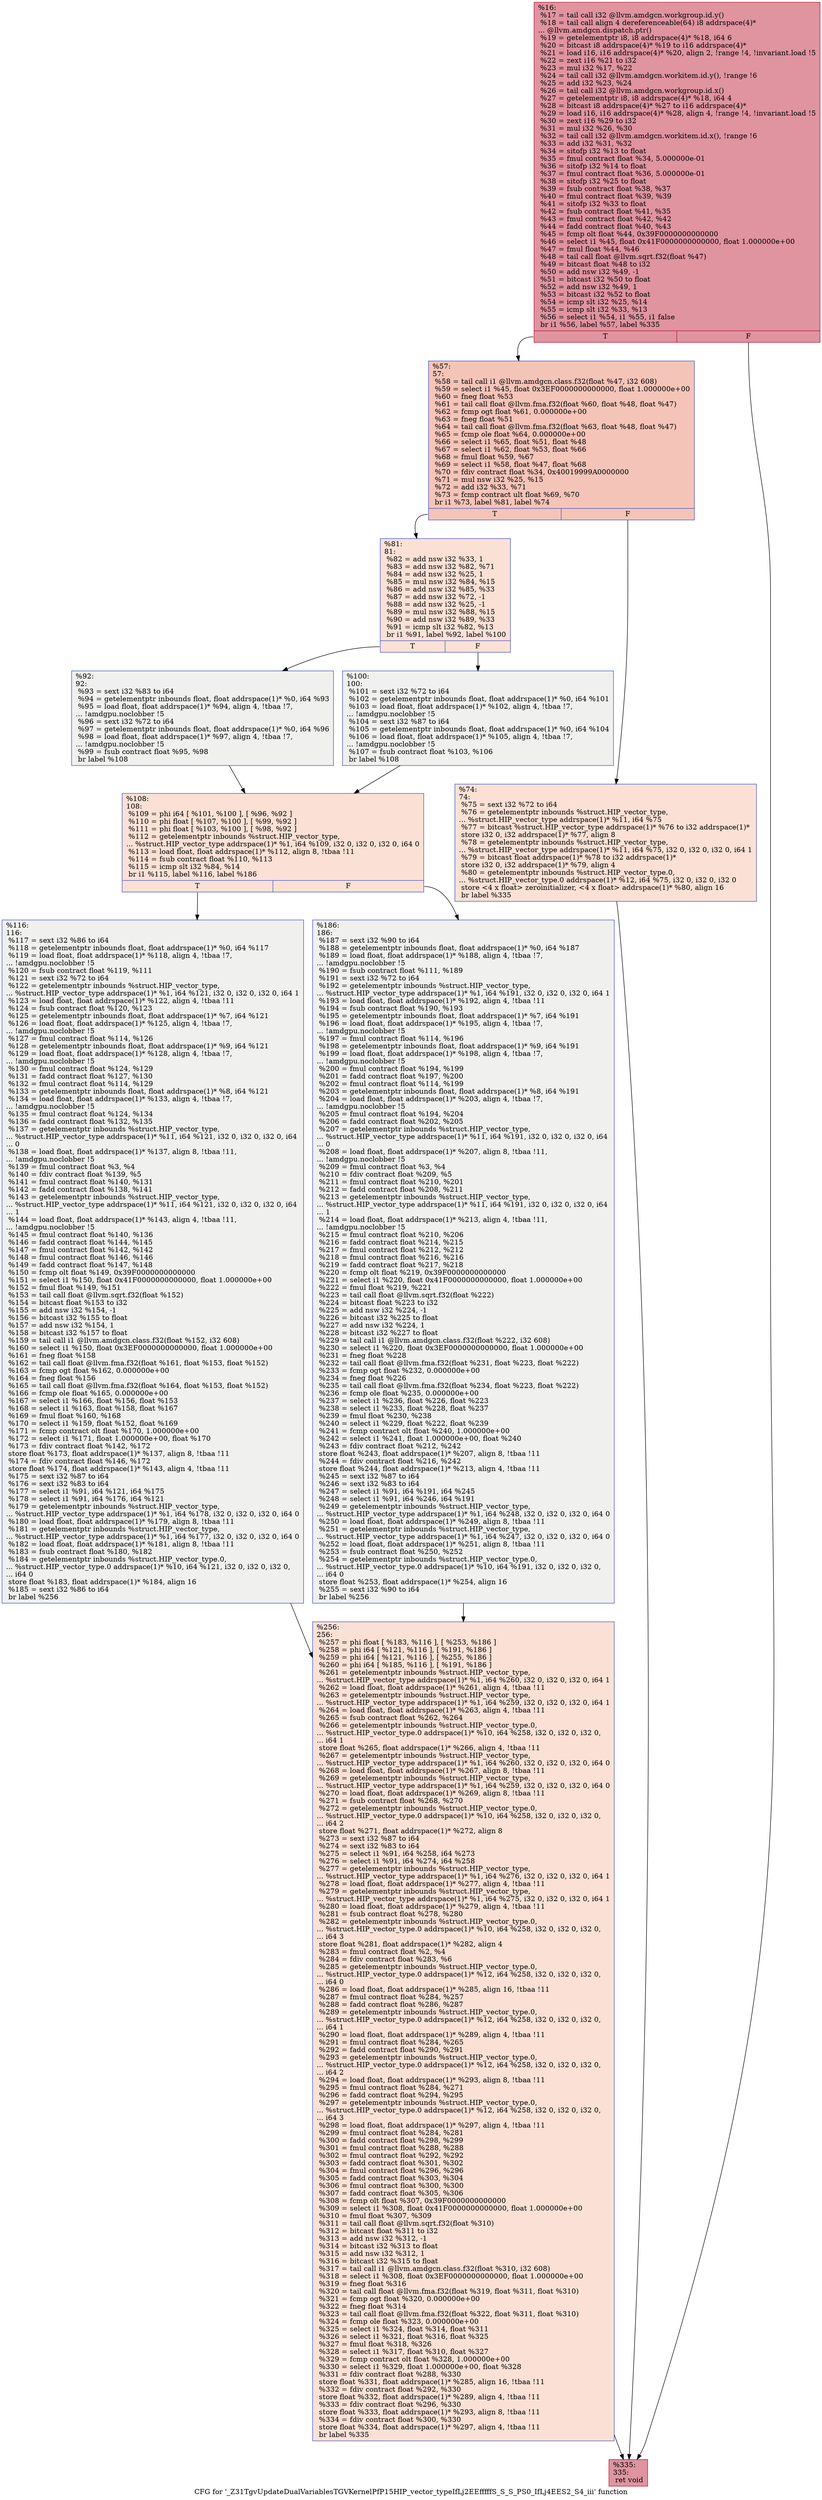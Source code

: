 digraph "CFG for '_Z31TgvUpdateDualVariablesTGVKernelPfP15HIP_vector_typeIfLj2EEfffffS_S_S_PS0_IfLj4EES2_S4_iii' function" {
	label="CFG for '_Z31TgvUpdateDualVariablesTGVKernelPfP15HIP_vector_typeIfLj2EEfffffS_S_S_PS0_IfLj4EES2_S4_iii' function";

	Node0x582d440 [shape=record,color="#b70d28ff", style=filled, fillcolor="#b70d2870",label="{%16:\l  %17 = tail call i32 @llvm.amdgcn.workgroup.id.y()\l  %18 = tail call align 4 dereferenceable(64) i8 addrspace(4)*\l... @llvm.amdgcn.dispatch.ptr()\l  %19 = getelementptr i8, i8 addrspace(4)* %18, i64 6\l  %20 = bitcast i8 addrspace(4)* %19 to i16 addrspace(4)*\l  %21 = load i16, i16 addrspace(4)* %20, align 2, !range !4, !invariant.load !5\l  %22 = zext i16 %21 to i32\l  %23 = mul i32 %17, %22\l  %24 = tail call i32 @llvm.amdgcn.workitem.id.y(), !range !6\l  %25 = add i32 %23, %24\l  %26 = tail call i32 @llvm.amdgcn.workgroup.id.x()\l  %27 = getelementptr i8, i8 addrspace(4)* %18, i64 4\l  %28 = bitcast i8 addrspace(4)* %27 to i16 addrspace(4)*\l  %29 = load i16, i16 addrspace(4)* %28, align 4, !range !4, !invariant.load !5\l  %30 = zext i16 %29 to i32\l  %31 = mul i32 %26, %30\l  %32 = tail call i32 @llvm.amdgcn.workitem.id.x(), !range !6\l  %33 = add i32 %31, %32\l  %34 = sitofp i32 %13 to float\l  %35 = fmul contract float %34, 5.000000e-01\l  %36 = sitofp i32 %14 to float\l  %37 = fmul contract float %36, 5.000000e-01\l  %38 = sitofp i32 %25 to float\l  %39 = fsub contract float %38, %37\l  %40 = fmul contract float %39, %39\l  %41 = sitofp i32 %33 to float\l  %42 = fsub contract float %41, %35\l  %43 = fmul contract float %42, %42\l  %44 = fadd contract float %40, %43\l  %45 = fcmp olt float %44, 0x39F0000000000000\l  %46 = select i1 %45, float 0x41F0000000000000, float 1.000000e+00\l  %47 = fmul float %44, %46\l  %48 = tail call float @llvm.sqrt.f32(float %47)\l  %49 = bitcast float %48 to i32\l  %50 = add nsw i32 %49, -1\l  %51 = bitcast i32 %50 to float\l  %52 = add nsw i32 %49, 1\l  %53 = bitcast i32 %52 to float\l  %54 = icmp slt i32 %25, %14\l  %55 = icmp slt i32 %33, %13\l  %56 = select i1 %54, i1 %55, i1 false\l  br i1 %56, label %57, label %335\l|{<s0>T|<s1>F}}"];
	Node0x582d440:s0 -> Node0x58333a0;
	Node0x582d440:s1 -> Node0x5833430;
	Node0x58333a0 [shape=record,color="#3d50c3ff", style=filled, fillcolor="#e97a5f70",label="{%57:\l57:                                               \l  %58 = tail call i1 @llvm.amdgcn.class.f32(float %47, i32 608)\l  %59 = select i1 %45, float 0x3EF0000000000000, float 1.000000e+00\l  %60 = fneg float %53\l  %61 = tail call float @llvm.fma.f32(float %60, float %48, float %47)\l  %62 = fcmp ogt float %61, 0.000000e+00\l  %63 = fneg float %51\l  %64 = tail call float @llvm.fma.f32(float %63, float %48, float %47)\l  %65 = fcmp ole float %64, 0.000000e+00\l  %66 = select i1 %65, float %51, float %48\l  %67 = select i1 %62, float %53, float %66\l  %68 = fmul float %59, %67\l  %69 = select i1 %58, float %47, float %68\l  %70 = fdiv contract float %34, 0x40019999A0000000\l  %71 = mul nsw i32 %25, %15\l  %72 = add i32 %33, %71\l  %73 = fcmp contract ult float %69, %70\l  br i1 %73, label %81, label %74\l|{<s0>T|<s1>F}}"];
	Node0x58333a0:s0 -> Node0x5834610;
	Node0x58333a0:s1 -> Node0x58346a0;
	Node0x58346a0 [shape=record,color="#3d50c3ff", style=filled, fillcolor="#f7bca170",label="{%74:\l74:                                               \l  %75 = sext i32 %72 to i64\l  %76 = getelementptr inbounds %struct.HIP_vector_type,\l... %struct.HIP_vector_type addrspace(1)* %11, i64 %75\l  %77 = bitcast %struct.HIP_vector_type addrspace(1)* %76 to i32 addrspace(1)*\l  store i32 0, i32 addrspace(1)* %77, align 8\l  %78 = getelementptr inbounds %struct.HIP_vector_type,\l... %struct.HIP_vector_type addrspace(1)* %11, i64 %75, i32 0, i32 0, i32 0, i64 1\l  %79 = bitcast float addrspace(1)* %78 to i32 addrspace(1)*\l  store i32 0, i32 addrspace(1)* %79, align 4\l  %80 = getelementptr inbounds %struct.HIP_vector_type.0,\l... %struct.HIP_vector_type.0 addrspace(1)* %12, i64 %75, i32 0, i32 0, i32 0\l  store \<4 x float\> zeroinitializer, \<4 x float\> addrspace(1)* %80, align 16\l  br label %335\l}"];
	Node0x58346a0 -> Node0x5833430;
	Node0x5834610 [shape=record,color="#3d50c3ff", style=filled, fillcolor="#f7bca170",label="{%81:\l81:                                               \l  %82 = add nsw i32 %33, 1\l  %83 = add nsw i32 %82, %71\l  %84 = add nsw i32 %25, 1\l  %85 = mul nsw i32 %84, %15\l  %86 = add nsw i32 %85, %33\l  %87 = add nsw i32 %72, -1\l  %88 = add nsw i32 %25, -1\l  %89 = mul nsw i32 %88, %15\l  %90 = add nsw i32 %89, %33\l  %91 = icmp slt i32 %82, %13\l  br i1 %91, label %92, label %100\l|{<s0>T|<s1>F}}"];
	Node0x5834610:s0 -> Node0x58357c0;
	Node0x5834610:s1 -> Node0x5835810;
	Node0x58357c0 [shape=record,color="#3d50c3ff", style=filled, fillcolor="#dedcdb70",label="{%92:\l92:                                               \l  %93 = sext i32 %83 to i64\l  %94 = getelementptr inbounds float, float addrspace(1)* %0, i64 %93\l  %95 = load float, float addrspace(1)* %94, align 4, !tbaa !7,\l... !amdgpu.noclobber !5\l  %96 = sext i32 %72 to i64\l  %97 = getelementptr inbounds float, float addrspace(1)* %0, i64 %96\l  %98 = load float, float addrspace(1)* %97, align 4, !tbaa !7,\l... !amdgpu.noclobber !5\l  %99 = fsub contract float %95, %98\l  br label %108\l}"];
	Node0x58357c0 -> Node0x58364a0;
	Node0x5835810 [shape=record,color="#3d50c3ff", style=filled, fillcolor="#dedcdb70",label="{%100:\l100:                                              \l  %101 = sext i32 %72 to i64\l  %102 = getelementptr inbounds float, float addrspace(1)* %0, i64 %101\l  %103 = load float, float addrspace(1)* %102, align 4, !tbaa !7,\l... !amdgpu.noclobber !5\l  %104 = sext i32 %87 to i64\l  %105 = getelementptr inbounds float, float addrspace(1)* %0, i64 %104\l  %106 = load float, float addrspace(1)* %105, align 4, !tbaa !7,\l... !amdgpu.noclobber !5\l  %107 = fsub contract float %103, %106\l  br label %108\l}"];
	Node0x5835810 -> Node0x58364a0;
	Node0x58364a0 [shape=record,color="#3d50c3ff", style=filled, fillcolor="#f7bca170",label="{%108:\l108:                                              \l  %109 = phi i64 [ %101, %100 ], [ %96, %92 ]\l  %110 = phi float [ %107, %100 ], [ %99, %92 ]\l  %111 = phi float [ %103, %100 ], [ %98, %92 ]\l  %112 = getelementptr inbounds %struct.HIP_vector_type,\l... %struct.HIP_vector_type addrspace(1)* %1, i64 %109, i32 0, i32 0, i32 0, i64 0\l  %113 = load float, float addrspace(1)* %112, align 8, !tbaa !11\l  %114 = fsub contract float %110, %113\l  %115 = icmp slt i32 %84, %14\l  br i1 %115, label %116, label %186\l|{<s0>T|<s1>F}}"];
	Node0x58364a0:s0 -> Node0x5837000;
	Node0x58364a0:s1 -> Node0x5837090;
	Node0x5837000 [shape=record,color="#3d50c3ff", style=filled, fillcolor="#dedcdb70",label="{%116:\l116:                                              \l  %117 = sext i32 %86 to i64\l  %118 = getelementptr inbounds float, float addrspace(1)* %0, i64 %117\l  %119 = load float, float addrspace(1)* %118, align 4, !tbaa !7,\l... !amdgpu.noclobber !5\l  %120 = fsub contract float %119, %111\l  %121 = sext i32 %72 to i64\l  %122 = getelementptr inbounds %struct.HIP_vector_type,\l... %struct.HIP_vector_type addrspace(1)* %1, i64 %121, i32 0, i32 0, i32 0, i64 1\l  %123 = load float, float addrspace(1)* %122, align 4, !tbaa !11\l  %124 = fsub contract float %120, %123\l  %125 = getelementptr inbounds float, float addrspace(1)* %7, i64 %121\l  %126 = load float, float addrspace(1)* %125, align 4, !tbaa !7,\l... !amdgpu.noclobber !5\l  %127 = fmul contract float %114, %126\l  %128 = getelementptr inbounds float, float addrspace(1)* %9, i64 %121\l  %129 = load float, float addrspace(1)* %128, align 4, !tbaa !7,\l... !amdgpu.noclobber !5\l  %130 = fmul contract float %124, %129\l  %131 = fadd contract float %127, %130\l  %132 = fmul contract float %114, %129\l  %133 = getelementptr inbounds float, float addrspace(1)* %8, i64 %121\l  %134 = load float, float addrspace(1)* %133, align 4, !tbaa !7,\l... !amdgpu.noclobber !5\l  %135 = fmul contract float %124, %134\l  %136 = fadd contract float %132, %135\l  %137 = getelementptr inbounds %struct.HIP_vector_type,\l... %struct.HIP_vector_type addrspace(1)* %11, i64 %121, i32 0, i32 0, i32 0, i64\l... 0\l  %138 = load float, float addrspace(1)* %137, align 8, !tbaa !11,\l... !amdgpu.noclobber !5\l  %139 = fmul contract float %3, %4\l  %140 = fdiv contract float %139, %5\l  %141 = fmul contract float %140, %131\l  %142 = fadd contract float %138, %141\l  %143 = getelementptr inbounds %struct.HIP_vector_type,\l... %struct.HIP_vector_type addrspace(1)* %11, i64 %121, i32 0, i32 0, i32 0, i64\l... 1\l  %144 = load float, float addrspace(1)* %143, align 4, !tbaa !11,\l... !amdgpu.noclobber !5\l  %145 = fmul contract float %140, %136\l  %146 = fadd contract float %144, %145\l  %147 = fmul contract float %142, %142\l  %148 = fmul contract float %146, %146\l  %149 = fadd contract float %147, %148\l  %150 = fcmp olt float %149, 0x39F0000000000000\l  %151 = select i1 %150, float 0x41F0000000000000, float 1.000000e+00\l  %152 = fmul float %149, %151\l  %153 = tail call float @llvm.sqrt.f32(float %152)\l  %154 = bitcast float %153 to i32\l  %155 = add nsw i32 %154, -1\l  %156 = bitcast i32 %155 to float\l  %157 = add nsw i32 %154, 1\l  %158 = bitcast i32 %157 to float\l  %159 = tail call i1 @llvm.amdgcn.class.f32(float %152, i32 608)\l  %160 = select i1 %150, float 0x3EF0000000000000, float 1.000000e+00\l  %161 = fneg float %158\l  %162 = tail call float @llvm.fma.f32(float %161, float %153, float %152)\l  %163 = fcmp ogt float %162, 0.000000e+00\l  %164 = fneg float %156\l  %165 = tail call float @llvm.fma.f32(float %164, float %153, float %152)\l  %166 = fcmp ole float %165, 0.000000e+00\l  %167 = select i1 %166, float %156, float %153\l  %168 = select i1 %163, float %158, float %167\l  %169 = fmul float %160, %168\l  %170 = select i1 %159, float %152, float %169\l  %171 = fcmp contract olt float %170, 1.000000e+00\l  %172 = select i1 %171, float 1.000000e+00, float %170\l  %173 = fdiv contract float %142, %172\l  store float %173, float addrspace(1)* %137, align 8, !tbaa !11\l  %174 = fdiv contract float %146, %172\l  store float %174, float addrspace(1)* %143, align 4, !tbaa !11\l  %175 = sext i32 %87 to i64\l  %176 = sext i32 %83 to i64\l  %177 = select i1 %91, i64 %121, i64 %175\l  %178 = select i1 %91, i64 %176, i64 %121\l  %179 = getelementptr inbounds %struct.HIP_vector_type,\l... %struct.HIP_vector_type addrspace(1)* %1, i64 %178, i32 0, i32 0, i32 0, i64 0\l  %180 = load float, float addrspace(1)* %179, align 8, !tbaa !11\l  %181 = getelementptr inbounds %struct.HIP_vector_type,\l... %struct.HIP_vector_type addrspace(1)* %1, i64 %177, i32 0, i32 0, i32 0, i64 0\l  %182 = load float, float addrspace(1)* %181, align 8, !tbaa !11\l  %183 = fsub contract float %180, %182\l  %184 = getelementptr inbounds %struct.HIP_vector_type.0,\l... %struct.HIP_vector_type.0 addrspace(1)* %10, i64 %121, i32 0, i32 0, i32 0,\l... i64 0\l  store float %183, float addrspace(1)* %184, align 16\l  %185 = sext i32 %86 to i64\l  br label %256\l}"];
	Node0x5837000 -> Node0x583aa60;
	Node0x5837090 [shape=record,color="#3d50c3ff", style=filled, fillcolor="#dedcdb70",label="{%186:\l186:                                              \l  %187 = sext i32 %90 to i64\l  %188 = getelementptr inbounds float, float addrspace(1)* %0, i64 %187\l  %189 = load float, float addrspace(1)* %188, align 4, !tbaa !7,\l... !amdgpu.noclobber !5\l  %190 = fsub contract float %111, %189\l  %191 = sext i32 %72 to i64\l  %192 = getelementptr inbounds %struct.HIP_vector_type,\l... %struct.HIP_vector_type addrspace(1)* %1, i64 %191, i32 0, i32 0, i32 0, i64 1\l  %193 = load float, float addrspace(1)* %192, align 4, !tbaa !11\l  %194 = fsub contract float %190, %193\l  %195 = getelementptr inbounds float, float addrspace(1)* %7, i64 %191\l  %196 = load float, float addrspace(1)* %195, align 4, !tbaa !7,\l... !amdgpu.noclobber !5\l  %197 = fmul contract float %114, %196\l  %198 = getelementptr inbounds float, float addrspace(1)* %9, i64 %191\l  %199 = load float, float addrspace(1)* %198, align 4, !tbaa !7,\l... !amdgpu.noclobber !5\l  %200 = fmul contract float %194, %199\l  %201 = fadd contract float %197, %200\l  %202 = fmul contract float %114, %199\l  %203 = getelementptr inbounds float, float addrspace(1)* %8, i64 %191\l  %204 = load float, float addrspace(1)* %203, align 4, !tbaa !7,\l... !amdgpu.noclobber !5\l  %205 = fmul contract float %194, %204\l  %206 = fadd contract float %202, %205\l  %207 = getelementptr inbounds %struct.HIP_vector_type,\l... %struct.HIP_vector_type addrspace(1)* %11, i64 %191, i32 0, i32 0, i32 0, i64\l... 0\l  %208 = load float, float addrspace(1)* %207, align 8, !tbaa !11,\l... !amdgpu.noclobber !5\l  %209 = fmul contract float %3, %4\l  %210 = fdiv contract float %209, %5\l  %211 = fmul contract float %210, %201\l  %212 = fadd contract float %208, %211\l  %213 = getelementptr inbounds %struct.HIP_vector_type,\l... %struct.HIP_vector_type addrspace(1)* %11, i64 %191, i32 0, i32 0, i32 0, i64\l... 1\l  %214 = load float, float addrspace(1)* %213, align 4, !tbaa !11,\l... !amdgpu.noclobber !5\l  %215 = fmul contract float %210, %206\l  %216 = fadd contract float %214, %215\l  %217 = fmul contract float %212, %212\l  %218 = fmul contract float %216, %216\l  %219 = fadd contract float %217, %218\l  %220 = fcmp olt float %219, 0x39F0000000000000\l  %221 = select i1 %220, float 0x41F0000000000000, float 1.000000e+00\l  %222 = fmul float %219, %221\l  %223 = tail call float @llvm.sqrt.f32(float %222)\l  %224 = bitcast float %223 to i32\l  %225 = add nsw i32 %224, -1\l  %226 = bitcast i32 %225 to float\l  %227 = add nsw i32 %224, 1\l  %228 = bitcast i32 %227 to float\l  %229 = tail call i1 @llvm.amdgcn.class.f32(float %222, i32 608)\l  %230 = select i1 %220, float 0x3EF0000000000000, float 1.000000e+00\l  %231 = fneg float %228\l  %232 = tail call float @llvm.fma.f32(float %231, float %223, float %222)\l  %233 = fcmp ogt float %232, 0.000000e+00\l  %234 = fneg float %226\l  %235 = tail call float @llvm.fma.f32(float %234, float %223, float %222)\l  %236 = fcmp ole float %235, 0.000000e+00\l  %237 = select i1 %236, float %226, float %223\l  %238 = select i1 %233, float %228, float %237\l  %239 = fmul float %230, %238\l  %240 = select i1 %229, float %222, float %239\l  %241 = fcmp contract olt float %240, 1.000000e+00\l  %242 = select i1 %241, float 1.000000e+00, float %240\l  %243 = fdiv contract float %212, %242\l  store float %243, float addrspace(1)* %207, align 8, !tbaa !11\l  %244 = fdiv contract float %216, %242\l  store float %244, float addrspace(1)* %213, align 4, !tbaa !11\l  %245 = sext i32 %87 to i64\l  %246 = sext i32 %83 to i64\l  %247 = select i1 %91, i64 %191, i64 %245\l  %248 = select i1 %91, i64 %246, i64 %191\l  %249 = getelementptr inbounds %struct.HIP_vector_type,\l... %struct.HIP_vector_type addrspace(1)* %1, i64 %248, i32 0, i32 0, i32 0, i64 0\l  %250 = load float, float addrspace(1)* %249, align 8, !tbaa !11\l  %251 = getelementptr inbounds %struct.HIP_vector_type,\l... %struct.HIP_vector_type addrspace(1)* %1, i64 %247, i32 0, i32 0, i32 0, i64 0\l  %252 = load float, float addrspace(1)* %251, align 8, !tbaa !11\l  %253 = fsub contract float %250, %252\l  %254 = getelementptr inbounds %struct.HIP_vector_type.0,\l... %struct.HIP_vector_type.0 addrspace(1)* %10, i64 %191, i32 0, i32 0, i32 0,\l... i64 0\l  store float %253, float addrspace(1)* %254, align 16\l  %255 = sext i32 %90 to i64\l  br label %256\l}"];
	Node0x5837090 -> Node0x583aa60;
	Node0x583aa60 [shape=record,color="#3d50c3ff", style=filled, fillcolor="#f7bca170",label="{%256:\l256:                                              \l  %257 = phi float [ %183, %116 ], [ %253, %186 ]\l  %258 = phi i64 [ %121, %116 ], [ %191, %186 ]\l  %259 = phi i64 [ %121, %116 ], [ %255, %186 ]\l  %260 = phi i64 [ %185, %116 ], [ %191, %186 ]\l  %261 = getelementptr inbounds %struct.HIP_vector_type,\l... %struct.HIP_vector_type addrspace(1)* %1, i64 %260, i32 0, i32 0, i32 0, i64 1\l  %262 = load float, float addrspace(1)* %261, align 4, !tbaa !11\l  %263 = getelementptr inbounds %struct.HIP_vector_type,\l... %struct.HIP_vector_type addrspace(1)* %1, i64 %259, i32 0, i32 0, i32 0, i64 1\l  %264 = load float, float addrspace(1)* %263, align 4, !tbaa !11\l  %265 = fsub contract float %262, %264\l  %266 = getelementptr inbounds %struct.HIP_vector_type.0,\l... %struct.HIP_vector_type.0 addrspace(1)* %10, i64 %258, i32 0, i32 0, i32 0,\l... i64 1\l  store float %265, float addrspace(1)* %266, align 4, !tbaa !11\l  %267 = getelementptr inbounds %struct.HIP_vector_type,\l... %struct.HIP_vector_type addrspace(1)* %1, i64 %260, i32 0, i32 0, i32 0, i64 0\l  %268 = load float, float addrspace(1)* %267, align 8, !tbaa !11\l  %269 = getelementptr inbounds %struct.HIP_vector_type,\l... %struct.HIP_vector_type addrspace(1)* %1, i64 %259, i32 0, i32 0, i32 0, i64 0\l  %270 = load float, float addrspace(1)* %269, align 8, !tbaa !11\l  %271 = fsub contract float %268, %270\l  %272 = getelementptr inbounds %struct.HIP_vector_type.0,\l... %struct.HIP_vector_type.0 addrspace(1)* %10, i64 %258, i32 0, i32 0, i32 0,\l... i64 2\l  store float %271, float addrspace(1)* %272, align 8\l  %273 = sext i32 %87 to i64\l  %274 = sext i32 %83 to i64\l  %275 = select i1 %91, i64 %258, i64 %273\l  %276 = select i1 %91, i64 %274, i64 %258\l  %277 = getelementptr inbounds %struct.HIP_vector_type,\l... %struct.HIP_vector_type addrspace(1)* %1, i64 %276, i32 0, i32 0, i32 0, i64 1\l  %278 = load float, float addrspace(1)* %277, align 4, !tbaa !11\l  %279 = getelementptr inbounds %struct.HIP_vector_type,\l... %struct.HIP_vector_type addrspace(1)* %1, i64 %275, i32 0, i32 0, i32 0, i64 1\l  %280 = load float, float addrspace(1)* %279, align 4, !tbaa !11\l  %281 = fsub contract float %278, %280\l  %282 = getelementptr inbounds %struct.HIP_vector_type.0,\l... %struct.HIP_vector_type.0 addrspace(1)* %10, i64 %258, i32 0, i32 0, i32 0,\l... i64 3\l  store float %281, float addrspace(1)* %282, align 4\l  %283 = fmul contract float %2, %4\l  %284 = fdiv contract float %283, %6\l  %285 = getelementptr inbounds %struct.HIP_vector_type.0,\l... %struct.HIP_vector_type.0 addrspace(1)* %12, i64 %258, i32 0, i32 0, i32 0,\l... i64 0\l  %286 = load float, float addrspace(1)* %285, align 16, !tbaa !11\l  %287 = fmul contract float %284, %257\l  %288 = fadd contract float %286, %287\l  %289 = getelementptr inbounds %struct.HIP_vector_type.0,\l... %struct.HIP_vector_type.0 addrspace(1)* %12, i64 %258, i32 0, i32 0, i32 0,\l... i64 1\l  %290 = load float, float addrspace(1)* %289, align 4, !tbaa !11\l  %291 = fmul contract float %284, %265\l  %292 = fadd contract float %290, %291\l  %293 = getelementptr inbounds %struct.HIP_vector_type.0,\l... %struct.HIP_vector_type.0 addrspace(1)* %12, i64 %258, i32 0, i32 0, i32 0,\l... i64 2\l  %294 = load float, float addrspace(1)* %293, align 8, !tbaa !11\l  %295 = fmul contract float %284, %271\l  %296 = fadd contract float %294, %295\l  %297 = getelementptr inbounds %struct.HIP_vector_type.0,\l... %struct.HIP_vector_type.0 addrspace(1)* %12, i64 %258, i32 0, i32 0, i32 0,\l... i64 3\l  %298 = load float, float addrspace(1)* %297, align 4, !tbaa !11\l  %299 = fmul contract float %284, %281\l  %300 = fadd contract float %298, %299\l  %301 = fmul contract float %288, %288\l  %302 = fmul contract float %292, %292\l  %303 = fadd contract float %301, %302\l  %304 = fmul contract float %296, %296\l  %305 = fadd contract float %303, %304\l  %306 = fmul contract float %300, %300\l  %307 = fadd contract float %305, %306\l  %308 = fcmp olt float %307, 0x39F0000000000000\l  %309 = select i1 %308, float 0x41F0000000000000, float 1.000000e+00\l  %310 = fmul float %307, %309\l  %311 = tail call float @llvm.sqrt.f32(float %310)\l  %312 = bitcast float %311 to i32\l  %313 = add nsw i32 %312, -1\l  %314 = bitcast i32 %313 to float\l  %315 = add nsw i32 %312, 1\l  %316 = bitcast i32 %315 to float\l  %317 = tail call i1 @llvm.amdgcn.class.f32(float %310, i32 608)\l  %318 = select i1 %308, float 0x3EF0000000000000, float 1.000000e+00\l  %319 = fneg float %316\l  %320 = tail call float @llvm.fma.f32(float %319, float %311, float %310)\l  %321 = fcmp ogt float %320, 0.000000e+00\l  %322 = fneg float %314\l  %323 = tail call float @llvm.fma.f32(float %322, float %311, float %310)\l  %324 = fcmp ole float %323, 0.000000e+00\l  %325 = select i1 %324, float %314, float %311\l  %326 = select i1 %321, float %316, float %325\l  %327 = fmul float %318, %326\l  %328 = select i1 %317, float %310, float %327\l  %329 = fcmp contract olt float %328, 1.000000e+00\l  %330 = select i1 %329, float 1.000000e+00, float %328\l  %331 = fdiv contract float %288, %330\l  store float %331, float addrspace(1)* %285, align 16, !tbaa !11\l  %332 = fdiv contract float %292, %330\l  store float %332, float addrspace(1)* %289, align 4, !tbaa !11\l  %333 = fdiv contract float %296, %330\l  store float %333, float addrspace(1)* %293, align 8, !tbaa !11\l  %334 = fdiv contract float %300, %330\l  store float %334, float addrspace(1)* %297, align 4, !tbaa !11\l  br label %335\l}"];
	Node0x583aa60 -> Node0x5833430;
	Node0x5833430 [shape=record,color="#b70d28ff", style=filled, fillcolor="#b70d2870",label="{%335:\l335:                                              \l  ret void\l}"];
}
